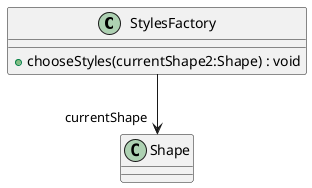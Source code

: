@startuml
class StylesFactory {
    + chooseStyles(currentShape2:Shape) : void
}
StylesFactory --> "currentShape" Shape
@enduml
